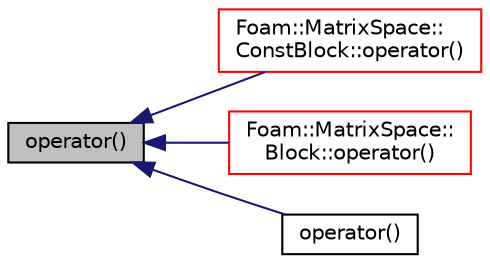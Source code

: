 digraph "operator()"
{
  bgcolor="transparent";
  edge [fontname="Helvetica",fontsize="10",labelfontname="Helvetica",labelfontsize="10"];
  node [fontname="Helvetica",fontsize="10",shape=record];
  rankdir="LR";
  Node1 [label="operator()",height=0.2,width=0.4,color="black", fillcolor="grey75", style="filled", fontcolor="black"];
  Node1 -> Node2 [dir="back",color="midnightblue",fontsize="10",style="solid",fontname="Helvetica"];
  Node2 [label="Foam::MatrixSpace::\lConstBlock::operator()",height=0.2,width=0.4,color="red",URL="$a00391.html#a53bd706fcfff646196cb4d8a6f231c28",tooltip="Construct and return the sub-ensor corresponding to this block. "];
  Node1 -> Node3 [dir="back",color="midnightblue",fontsize="10",style="solid",fontname="Helvetica"];
  Node3 [label="Foam::MatrixSpace::\lBlock::operator()",height=0.2,width=0.4,color="red",URL="$a00142.html#a53bd706fcfff646196cb4d8a6f231c28",tooltip="Construct and return the sub-tensor corresponding to this block. "];
  Node1 -> Node4 [dir="back",color="midnightblue",fontsize="10",style="solid",fontname="Helvetica"];
  Node4 [label="operator()",height=0.2,width=0.4,color="black",URL="$a01471.html#a0a4eba89a7fabe4a6c99d7beba053ba8",tooltip="(i, j) element access operator "];
}
